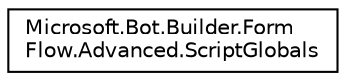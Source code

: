 digraph "Graphical Class Hierarchy"
{
  edge [fontname="Helvetica",fontsize="10",labelfontname="Helvetica",labelfontsize="10"];
  node [fontname="Helvetica",fontsize="10",shape=record];
  rankdir="LR";
  Node1 [label="Microsoft.Bot.Builder.Form\lFlow.Advanced.ScriptGlobals",height=0.2,width=0.4,color="black", fillcolor="white", style="filled",URL="$d0/df5/class_microsoft_1_1_bot_1_1_builder_1_1_form_flow_1_1_advanced_1_1_script_globals.html",tooltip="Global values to pass into scripts defined using Microsoft.Bot.Builder.FormFlow.Json.FormBuilderJson. "];
}
